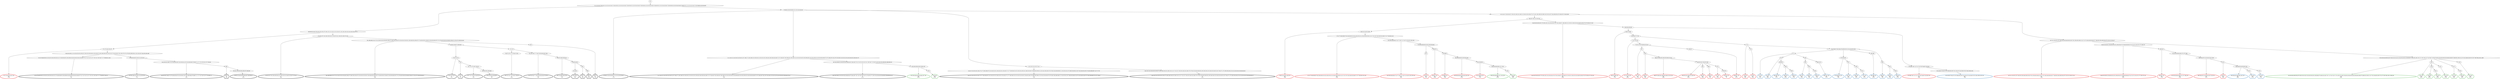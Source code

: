 digraph T {
	{
		rank=same
		181 [penwidth=3,colorscheme=set19,color=0,label="474;479;486;509;515;518;523;530;539;545;551;574;580;586;591;604;608;618;620;630;653;661;665;697;701;710;716;722;727;735;741;750;764;771;776;800;811;832_P\nP\n7.4%"]
		179 [penwidth=3,colorscheme=set19,color=0,label="478;490;496;502;505;514;529;533_P\nP\n2.1%"]
		177 [penwidth=3,colorscheme=set19,color=0,label="544;550;561;568;573;579;584;603;607;623;629;641;647;652;660;666;678;698;711;717;723;728;742;757;782;801_P\nP\n2.5%"]
		175 [penwidth=3,colorscheme=set19,color=0,label="806_P\nP\n1.8%"]
		173 [penwidth=3,colorscheme=set19,color=0,label="833;841;846;858;865;880;887;898;909_P\nP\n8.5%"]
		171 [penwidth=3,colorscheme=set19,color=0,label="178;183;187;192;196;199;204;221;228;233;241;246;252;259;273;278_P\nP\n2.8%"]
		169 [penwidth=3,colorscheme=set19,color=0,label="291;298;308;313;317;321;326;333;343;346;362;369;373;385;392;403;407;410;420;425;429;431;436;448;454;458;467;472;483;493;501;508;522;528;538;560;567;572;578;585;590;595;598;602;606;611;622;627;628;634;644_P\nP\n3.9%"]
		166 [penwidth=3,colorscheme=set19,color=0,label="700;703;745_P\nP\n1.4%"]
		164 [penwidth=3,colorscheme=set19,color=0,label="762_P\nP\n2.1%"]
		162 [penwidth=3,colorscheme=set19,color=0,label="767;774;778;785;794;812_P\nP\n1.4%"]
		160 [penwidth=3,colorscheme=set19,color=0,label="825;835;851;859;868_P\nP\n6%"]
		157 [penwidth=3,colorscheme=set19,color=0,label="738;752;761;773;793;817;824_P\nP\n5.6%"]
		155 [penwidth=3,colorscheme=set19,color=0,label="744;760;766;777;784;792;834;843;847;855_P\nP\n1.4%"]
		153 [penwidth=3,colorscheme=set19,color=0,label="867;874;882;900;916_P\nP\n3.2%"]
		150 [penwidth=3,colorscheme=set19,color=0,label="951;963_P\nP\n10%"]
		148 [penwidth=3,colorscheme=set19,color=0,label="962_P\nP\n2.8%"]
		146 [penwidth=3,colorscheme=set19,color=0,label="966_P\nP\n6.3%"]
		144 [penwidth=3,colorscheme=set19,color=0,label="683_P\nP\n7.4%"]
		142 [penwidth=3,colorscheme=set19,color=0,label="87;88;91;93;95;96;98;101;102;104;106;108_P\nP\n2.1%"]
		140 [penwidth=3,colorscheme=set19,color=0,label="111;116;121;124;130;134;138;152;157;166;171;182;186;191;195;203;213;220;225;232;238;245;249;258;264;268;272;275;280;287;293;296;301;305;309;314;319;329;336;353;358;398;405;416;434;439;441;445;450;464;469;473;475;480;487;491;497;503;506;510;520;524;534;540;546;552;556;562;575_P\nP\n2.5%"]
		138 [penwidth=3,colorscheme=set19,color=0,label="587;592;599;612;616;633;642;648;654;672;681;687;702;718;729;736;743;751;758;765;772;783;791;823;842;854;866;881;888;899;910_P\nP\n8.1%"]
		135 [penwidth=3,colorscheme=set19,color=0,label="144;147;153;155;161;164;173;177;185;189;207;215;218;223;231;236;243;251;254;262;271;277;290;306;310;315;320;324;330;341;348;354;365;379;386;395;399;412;423;442;456;459;470;476;481;484;488;498;511;516;535;541;557;588;593;609;613;637;643;649;655;667;673;682;688;699;724;737;759_P\nP\n5.3%"]
		133 [penwidth=3,colorscheme=set19,color=0,label="146;150;154;158;160;163;169;176;180;188;194;201;206;210;212;217;222;227;230;235;240;242;266;270;279;281;284;285;289;292;295;300;304;323;328;335;340;352;357;364;371;375;390;394;404;415;422;426;430;433;438;449;452_P\nP\n5.3%"]
		132 [penwidth=3,colorscheme=set19,color=1,label="175;179;184;193;197_M1\nM1\n2.2%"]
		128 [penwidth=3,colorscheme=set19,color=1,label="338;342;345;361;368_M1\nM1\n3.6%"]
		126 [penwidth=3,colorscheme=set19,color=1,label="372;377;384;388;397;402;406;409;419;424;428;435;451;453;462;482;500;513;517;527;537;543;549;555;566;571;577;583;601;615_M1\nM1\n0.4%"]
		124 [penwidth=3,colorscheme=set19,color=1,label="632;640;646;664;671;677;709;721;726;732;748;763;780;789_M1\nM1\n0.5%"]
		121 [penwidth=3,colorscheme=set19,color=1,label="853_M1\nM1\n5.1%"]
		119 [penwidth=3,colorscheme=set19,color=1,label="856;872_M1\nM1\n0.9%"]
		117 [penwidth=3,colorscheme=set19,color=1,label="878;885_M1\nM1\n1.8%"]
		115 [penwidth=3,colorscheme=set19,color=1,label="892;896;908;924;929;935;936_M1\nM1\n6.3%"]
		113 [penwidth=3,colorscheme=set19,color=1,label="941;949;950_M1\nM1\n5.1%"]
		111 [penwidth=3,colorscheme=set19,color=1,label="344;350;356;360;367;376;381;401;414;418;443;447;457;461;466;471;485;495;512;519;521;526;532;542;548;554;565;570;576;582;617;619_M1\nM1\n0.9%"]
		108 [penwidth=3,colorscheme=set19,color=1,label="663;670;680_M1\nM1\n1.2%"]
		105 [penwidth=3,colorscheme=set19,color=1,label="715;734;749_M1\nM1\n4.6%"]
		102 [penwidth=3,colorscheme=set19,color=1,label="821_M1\nM1\n2.2%"]
		100 [penwidth=3,colorscheme=set19,color=1,label="849_M1\nM1\n1.8%"]
		98 [penwidth=3,colorscheme=set19,color=1,label="860;870;883;891;894;903;906;915;919_M1\nM1\n0.8%"]
		96 [penwidth=3,colorscheme=set19,color=1,label="926;933;947;954;957;958_M1\nM1\n0.3%"]
		94 [penwidth=3,colorscheme=set19,color=1,label="964_M1\nM1\n5.6%"]
		92 [penwidth=3,colorscheme=set19,color=1,label="968_M1\nM1\n5%"]
		90 [penwidth=3,colorscheme=set19,color=1,label="973_M1\nM1\n2.3%"]
		88 [penwidth=3,colorscheme=set19,color=1,label="978;979_M1\nM1\n7%"]
		86 [penwidth=3,colorscheme=set19,color=1,label="828;837_M1\nM1\n6.1%"]
		84 [penwidth=3,colorscheme=set19,color=1,label="733_M1\nM1\n2.6%"]
		82 [penwidth=3,colorscheme=set19,color=1,label="740_M1\nM1\n5.4%"]
		80 [penwidth=3,colorscheme=set19,color=1,label="676;686;706;714;731;755;769;796;807;819;820_M1\nM1\n9.9%"]
		78 [penwidth=3,colorscheme=set19,color=1,label="307;311;316;331;337;349;355;359;366;380;383;387;391;396;400;408;413;417;427;440;446;460;465;477;489;492;494;499;504;507;525;531;536;547_M1\nM1\n1.6%"]
		76 [penwidth=3,colorscheme=set19,color=1,label="558;563;569;581;596;600;625;631;638;650;657;679;684;690;694;704;720;725;746;753;775;786;787_M1\nM1\n5.5%"]
		74 [penwidth=3,colorscheme=set19,color=1,label="805;810_M1\nM1\n1.2%"]
		72 [penwidth=3,colorscheme=set19,color=1,label="815;829;838;850;861;871;877;884_M1\nM1\n0.2%"]
		70 [penwidth=3,colorscheme=set19,color=1,label="895;904;907;913;920;923;927;928_M1\nM1\n4.1%"]
		68 [penwidth=3,colorscheme=set19,color=1,label="934_M1\nM1\n5.4%"]
		65 [penwidth=3,colorscheme=set19,color=2,label="971_M2\nM2\n5.1%"]
		63 [penwidth=3,colorscheme=set19,color=2,label="976_M2\nM2\n3.8%"]
		61 [penwidth=3,colorscheme=set19,color=2,label="985;993_M2\nM2\n5.1%"]
		59 [penwidth=3,colorscheme=set19,color=2,label="1000_M2\nM2\n6.3%"]
		57 [penwidth=3,colorscheme=set19,color=2,label="1009_M2\nM2\n5.1%"]
		54 [penwidth=3,colorscheme=set19,color=2,label="992_M2\nM2\n2.5%"]
		52 [penwidth=3,colorscheme=set19,color=2,label="999_M2\nM2\n1.3%"]
		50 [penwidth=3,colorscheme=set19,color=2,label="1006_M2\nM2\n5.1%"]
		48 [penwidth=3,colorscheme=set19,color=2,label="998;1013_M2\nM2\n5.1%"]
		46 [penwidth=3,colorscheme=set19,color=2,label="975;983;991_M2\nM2\n7.6%"]
		44 [penwidth=3,colorscheme=set19,color=2,label="997_M2\nM2\n2.5%"]
		42 [penwidth=3,colorscheme=set19,color=2,label="1005_M2\nM2\n2.5%"]
		40 [penwidth=3,colorscheme=set19,color=2,label="1012_M2\nM2\n5.1%"]
		38 [penwidth=3,colorscheme=set19,color=2,label="982;996_M2\nM2\n6.3%"]
		36 [penwidth=3,colorscheme=set19,color=2,label="990_M2\nM2\n7.6%"]
		34 [penwidth=3,colorscheme=set19,color=2,label="995_M2\nM2\n2.5%"]
		32 [penwidth=3,colorscheme=set19,color=2,label="1004_M2\nM2\n5.1%"]
		30 [penwidth=3,colorscheme=set19,color=2,label="831;840;857;862;873;879;886;893;897;921;925;937;942;960;970;974;981;989;1003_M2\nM2\n7.6%"]
		28 [penwidth=3,colorscheme=set19,color=2,label="940;948;955;965;969;1002_M2\nM2\n3.8%"]
		26 [penwidth=3,colorscheme=set19,color=2,label="1010_M2\nM2\n5.1%"]
		24 [penwidth=3,colorscheme=set19,color=2,label="1014_M2\nM2\n5.1%"]
		22 [penwidth=3,colorscheme=set19,color=3,label="922;930;938;943;961;986;1007_M3\nM3\n8.3%"]
		20 [penwidth=3,colorscheme=set19,color=3,label="1023_M3\nM3\n8.3%"]
		18 [penwidth=3,colorscheme=set19,color=3,label="956;959;980;988;1011;1016_M3\nM3\n8.3%"]
		16 [penwidth=3,colorscheme=set19,color=3,label="1024_M3\nM3\n8.3%"]
		14 [penwidth=3,colorscheme=set19,color=3,label="553;559;564;589;594;597;605;610;614;621;624;635;645;651;658;669;675;685;691;695;705;713;730;739;747;754;768;779;788;795;802;818;826;836;844;848;863;869;875;889;901;905;911;917;931;946;952;967;972;977;987;994;1001;1008_M3\nM3\n8.3%"]
		12 [penwidth=3,colorscheme=set19,color=3,label="1015_M3\nM3\n8.3%"]
		10 [penwidth=3,colorscheme=set19,color=3,label="1018_M3\nM3\n8.3%"]
		8 [penwidth=3,colorscheme=set19,color=3,label="1022_M3\nM3\n8.3%"]
		6 [penwidth=3,colorscheme=set19,color=3,label="1021_M3\nM3\n8.3%"]
		4 [penwidth=3,colorscheme=set19,color=3,label="1017_M3\nM3\n8.3%"]
		2 [penwidth=3,colorscheme=set19,color=3,label="1020_M3\nM3\n8.3%"]
		0 [penwidth=3,colorscheme=set19,color=3,label="1019_M3\nM3\n8.3%"]
	}
	187 [label="GL"]
	186 [label="0;1;2;3;4;5;6;7;8;9;10;11;12;13;14;15;16;17;18;19;20;21;22;23;24;25;26;27;28;29;30;31;32;33;34;35;36;37;38;39;40;41;42;43;44;45;46;47;48;49;50;51;52;53;54;55;56;57;58;59;60;61;62;63;64;65;66;67;68;69;70;71;72;73;74;75;76;77;78;79;80;81;82;83;84;85"]
	185 [label="86;89;90;92;94;97;99;100;103;105;107;109;110;115;118;122;125;128;131;135;136;139;143;145;149;159;167;172"]
	184 [label="175;179;184;193;197"]
	183 [label="200;205;209;211;214;226;229;234;239;247;250;253;256;260;261;265;269;276;283;288;299;303;318;322;327;334;339;347;351;363;370;374;378;382;389;393;411;421;432;437;444;455;463;468"]
	182 [label="474;479;486;509;515;518;523;530;539;545;551;574;580;586;591;604;608;618;620;630;653;661;665;697;701;710;716;722;727;735;741;750;764;771;776;800;811;832"]
	180 [label="478;490;496;502;505;514;529;533"]
	178 [label="544;550;561;568;573;579;584;603;607;623;629;641;647;652;660;666;678;698;711;717;723;728;742;757;782;801"]
	176 [label="806"]
	174 [label="833;841;846;858;865;880;887;898;909"]
	172 [label="178;183;187;192;196;199;204;221;228;233;241;246;252;259;273;278"]
	170 [label="291;298;308;313;317;321;326;333;343;346;362;369;373;385;392;403;407;410;420;425;429;431;436;448;454;458;467;472;483;493;501;508;522;528;538;560;567;572;578;585;590;595;598;602;606;611;622;627;628;634;644"]
	168 [label="656;662;668;674;689;693"]
	167 [label="700;703;745"]
	165 [label="762"]
	163 [label="767;774;778;785;794;812"]
	161 [label="825;835;851;859;868"]
	159 [label="712;719"]
	158 [label="738;752;761;773;793;817;824"]
	156 [label="744;760;766;777;784;792;834;843;847;855"]
	154 [label="867;874;882;900;916"]
	152 [label="939;944;945"]
	151 [label="951;963"]
	149 [label="962"]
	147 [label="966"]
	145 [label="683"]
	143 [label="87;88;91;93;95;96;98;101;102;104;106;108"]
	141 [label="111;116;121;124;130;134;138;152;157;166;171;182;186;191;195;203;213;220;225;232;238;245;249;258;264;268;272;275;280;287;293;296;301;305;309;314;319;329;336;353;358;398;405;416;434;439;441;445;450;464;469;473;475;480;487;491;497;503;506;510;520;524;534;540;546;552;556;562;575"]
	139 [label="587;592;599;612;616;633;642;648;654;672;681;687;702;718;729;736;743;751;758;765;772;783;791;823;842;854;866;881;888;899;910"]
	137 [label="113;119;123;133;137;141"]
	136 [label="144;147;153;155;161;164;173;177;185;189;207;215;218;223;231;236;243;251;254;262;271;277;290;306;310;315;320;324;330;341;348;354;365;379;386;395;399;412;423;442;456;459;470;476;481;484;488;498;511;516;535;541;557;588;593;609;613;637;643;649;655;667;673;682;688;699;724;737;759"]
	134 [label="146;150;154;158;160;163;169;176;180;188;194;201;206;210;212;217;222;227;230;235;240;242;266;270;279;281;284;285;289;292;295;300;304;323;328;335;340;352;357;364;371;375;390;394;404;415;422;426;430;433;438;449;452"]
	131 [label="112;114;117;120;126;127;129;132;140;142;148;151;156;162;165;168;170;174;181;190;198;202;208;216;219;224;237;244;248;255;257;263;267;274;282;286"]
	130 [label="294;297;302;312;325;332"]
	129 [label="338;342;345;361;368"]
	127 [label="372;377;384;388;397;402;406;409;419;424;428;435;451;453;462;482;500;513;517;527;537;543;549;555;566;571;577;583;601;615"]
	125 [label="632;640;646;664;671;677;709;721;726;732;748;763;780;789"]
	123 [label="797;803;808;809;816;822;830;839;845"]
	122 [label="853"]
	120 [label="856;872"]
	118 [label="878;885"]
	116 [label="892;896;908;924;929;935;936"]
	114 [label="941;949;950"]
	112 [label="344;350;356;360;367;376;381;401;414;418;443;447;457;461;466;471;485;495;512;519;521;526;532;542;548;554;565;570;576;582;617;619"]
	110 [label="626;636;639;659"]
	109 [label="663;670;680"]
	107 [label="692;696;707;708"]
	106 [label="715;734;749"]
	104 [label="770;781;790;799;804;813;814"]
	103 [label="821"]
	101 [label="849"]
	99 [label="860;870;883;891;894;903;906;915;919"]
	97 [label="926;933;947;954;957;958"]
	95 [label="964"]
	93 [label="968"]
	91 [label="973"]
	89 [label="978;979"]
	87 [label="828;837"]
	85 [label="733"]
	83 [label="740"]
	81 [label="676;686;706;714;731;755;769;796;807;819;820"]
	79 [label="307;311;316;331;337;349;355;359;366;380;383;387;391;396;400;408;413;417;427;440;446;460;465;477;489;492;494;499;504;507;525;531;536;547"]
	77 [label="558;563;569;581;596;600;625;631;638;650;657;679;684;690;694;704;720;725;746;753;775;786;787"]
	75 [label="805;810"]
	73 [label="815;829;838;850;861;871;877;884"]
	71 [label="895;904;907;913;920;923;927;928"]
	69 [label="934"]
	67 [label="756;798;827;852;864;876;890;902;912;914;918;932;953"]
	66 [label="971"]
	64 [label="976"]
	62 [label="985;993"]
	60 [label="1000"]
	58 [label="1009"]
	56 [label="984"]
	55 [label="992"]
	53 [label="999"]
	51 [label="1006"]
	49 [label="998;1013"]
	47 [label="975;983;991"]
	45 [label="997"]
	43 [label="1005"]
	41 [label="1012"]
	39 [label="982;996"]
	37 [label="990"]
	35 [label="995"]
	33 [label="1004"]
	31 [label="831;840;857;862;873;879;886;893;897;921;925;937;942;960;970;974;981;989;1003"]
	29 [label="940;948;955;965;969;1002"]
	27 [label="1010"]
	25 [label="1014"]
	23 [label="922;930;938;943;961;986;1007"]
	21 [label="1023"]
	19 [label="956;959;980;988;1011;1016"]
	17 [label="1024"]
	15 [label="553;559;564;589;594;597;605;610;614;621;624;635;645;651;658;669;675;685;691;695;705;713;730;739;747;754;768;779;788;795;802;818;826;836;844;848;863;869;875;889;901;905;911;917;931;946;952;967;972;977;987;994;1001;1008"]
	13 [label="1015"]
	11 [label="1018"]
	9 [label="1022"]
	7 [label="1021"]
	5 [label="1017"]
	3 [label="1020"]
	1 [label="1019"]
	187 -> 186
	186 -> 185
	186 -> 143
	185 -> 184
	185 -> 172
	184 -> 183
	184 -> 132
	183 -> 182
	183 -> 180
	182 -> 181
	180 -> 179
	180 -> 178
	178 -> 177
	178 -> 176
	176 -> 175
	176 -> 174
	174 -> 173
	172 -> 171
	172 -> 170
	170 -> 169
	170 -> 168
	170 -> 145
	168 -> 167
	168 -> 159
	167 -> 166
	167 -> 165
	165 -> 164
	165 -> 163
	163 -> 162
	163 -> 161
	161 -> 160
	159 -> 158
	159 -> 156
	158 -> 157
	156 -> 155
	156 -> 154
	154 -> 153
	154 -> 152
	152 -> 151
	152 -> 149
	151 -> 150
	149 -> 148
	149 -> 147
	147 -> 146
	145 -> 144
	143 -> 142
	143 -> 141
	143 -> 137
	143 -> 131
	141 -> 140
	141 -> 139
	139 -> 138
	139 -> 23
	137 -> 136
	137 -> 134
	136 -> 135
	134 -> 133
	131 -> 130
	131 -> 79
	130 -> 129
	130 -> 112
	129 -> 128
	129 -> 127
	127 -> 126
	127 -> 125
	125 -> 124
	125 -> 123
	123 -> 122
	123 -> 120
	122 -> 121
	120 -> 119
	120 -> 118
	118 -> 117
	118 -> 116
	116 -> 115
	116 -> 114
	114 -> 113
	114 -> 19
	112 -> 111
	112 -> 110
	110 -> 109
	110 -> 81
	109 -> 108
	109 -> 107
	107 -> 106
	107 -> 85
	106 -> 105
	106 -> 104
	104 -> 103
	104 -> 87
	103 -> 102
	103 -> 101
	101 -> 100
	101 -> 99
	99 -> 98
	99 -> 97
	97 -> 96
	97 -> 95
	97 -> 93
	97 -> 91
	95 -> 94
	93 -> 92
	91 -> 90
	91 -> 89
	89 -> 88
	87 -> 86
	85 -> 84
	85 -> 83
	85 -> 67
	83 -> 82
	81 -> 80
	81 -> 31
	79 -> 78
	79 -> 77
	79 -> 15
	77 -> 76
	77 -> 75
	75 -> 74
	75 -> 73
	73 -> 72
	73 -> 71
	71 -> 70
	71 -> 69
	69 -> 68
	69 -> 29
	67 -> 66
	67 -> 47
	67 -> 39
	67 -> 37
	66 -> 65
	66 -> 64
	66 -> 56
	64 -> 63
	64 -> 62
	62 -> 61
	62 -> 60
	60 -> 59
	60 -> 58
	58 -> 57
	56 -> 55
	56 -> 49
	55 -> 54
	55 -> 53
	53 -> 52
	53 -> 51
	51 -> 50
	49 -> 48
	47 -> 46
	47 -> 45
	45 -> 44
	45 -> 43
	43 -> 42
	43 -> 41
	41 -> 40
	39 -> 38
	37 -> 36
	37 -> 35
	35 -> 34
	35 -> 33
	33 -> 32
	31 -> 30
	29 -> 28
	29 -> 27
	29 -> 25
	27 -> 26
	25 -> 24
	23 -> 22
	23 -> 21
	21 -> 20
	19 -> 18
	19 -> 17
	17 -> 16
	15 -> 14
	15 -> 13
	15 -> 5
	15 -> 1
	13 -> 12
	13 -> 11
	13 -> 7
	11 -> 10
	11 -> 9
	9 -> 8
	7 -> 6
	5 -> 4
	5 -> 3
	3 -> 2
	1 -> 0
}
